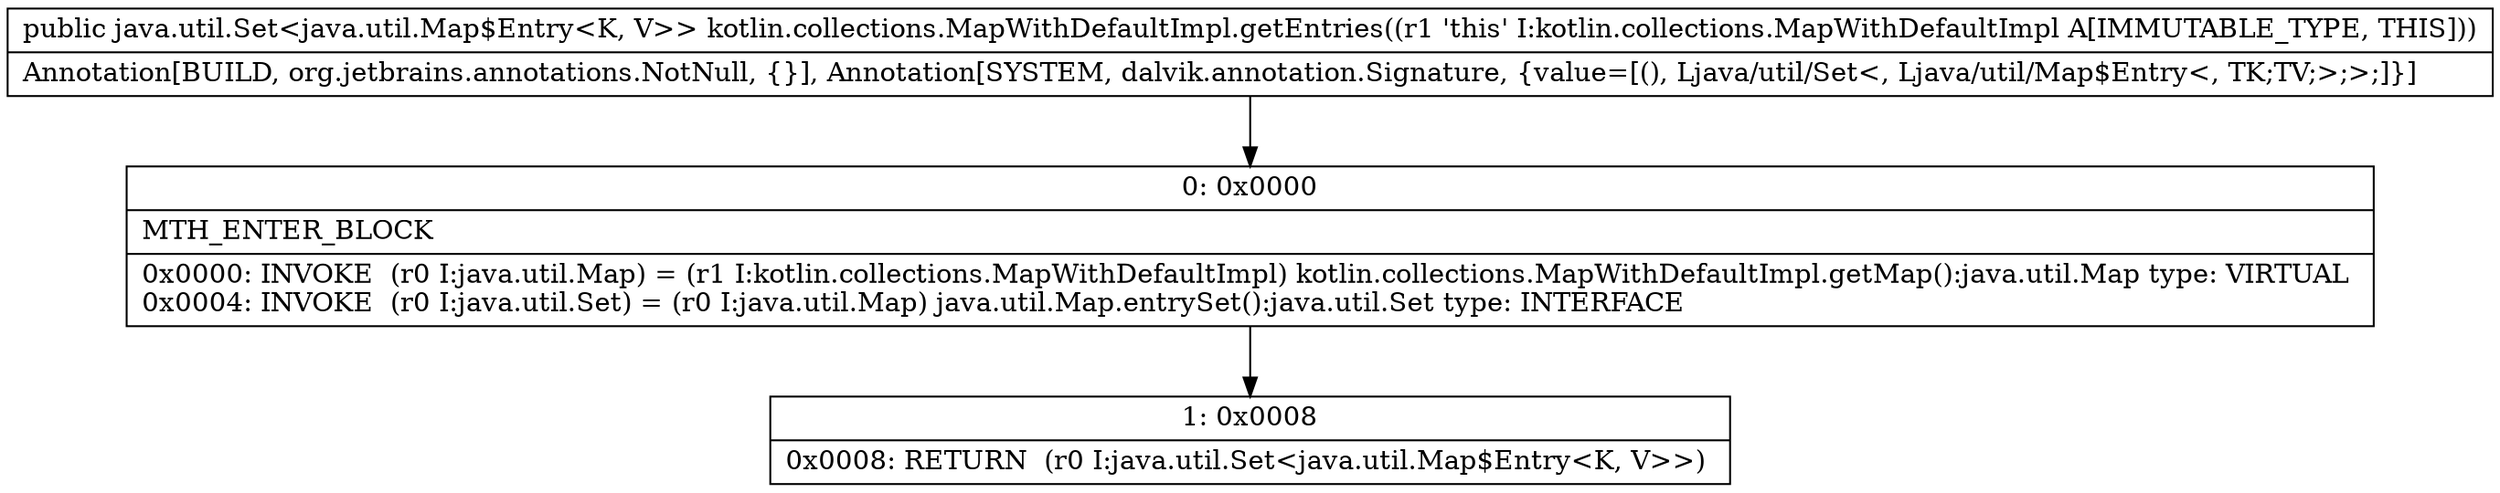 digraph "CFG forkotlin.collections.MapWithDefaultImpl.getEntries()Ljava\/util\/Set;" {
Node_0 [shape=record,label="{0\:\ 0x0000|MTH_ENTER_BLOCK\l|0x0000: INVOKE  (r0 I:java.util.Map) = (r1 I:kotlin.collections.MapWithDefaultImpl) kotlin.collections.MapWithDefaultImpl.getMap():java.util.Map type: VIRTUAL \l0x0004: INVOKE  (r0 I:java.util.Set) = (r0 I:java.util.Map) java.util.Map.entrySet():java.util.Set type: INTERFACE \l}"];
Node_1 [shape=record,label="{1\:\ 0x0008|0x0008: RETURN  (r0 I:java.util.Set\<java.util.Map$Entry\<K, V\>\>) \l}"];
MethodNode[shape=record,label="{public java.util.Set\<java.util.Map$Entry\<K, V\>\> kotlin.collections.MapWithDefaultImpl.getEntries((r1 'this' I:kotlin.collections.MapWithDefaultImpl A[IMMUTABLE_TYPE, THIS]))  | Annotation[BUILD, org.jetbrains.annotations.NotNull, \{\}], Annotation[SYSTEM, dalvik.annotation.Signature, \{value=[(), Ljava\/util\/Set\<, Ljava\/util\/Map$Entry\<, TK;TV;\>;\>;]\}]\l}"];
MethodNode -> Node_0;
Node_0 -> Node_1;
}

